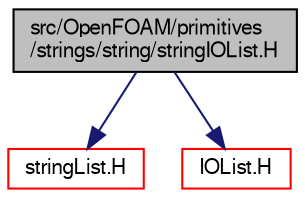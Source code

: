 digraph "src/OpenFOAM/primitives/strings/string/stringIOList.H"
{
  bgcolor="transparent";
  edge [fontname="FreeSans",fontsize="10",labelfontname="FreeSans",labelfontsize="10"];
  node [fontname="FreeSans",fontsize="10",shape=record];
  Node0 [label="src/OpenFOAM/primitives\l/strings/string/stringIOList.H",height=0.2,width=0.4,color="black", fillcolor="grey75", style="filled", fontcolor="black"];
  Node0 -> Node1 [color="midnightblue",fontsize="10",style="solid",fontname="FreeSans"];
  Node1 [label="stringList.H",height=0.2,width=0.4,color="red",URL="$a12614.html"];
  Node0 -> Node49 [color="midnightblue",fontsize="10",style="solid",fontname="FreeSans"];
  Node49 [label="IOList.H",height=0.2,width=0.4,color="red",URL="$a09038.html"];
}
